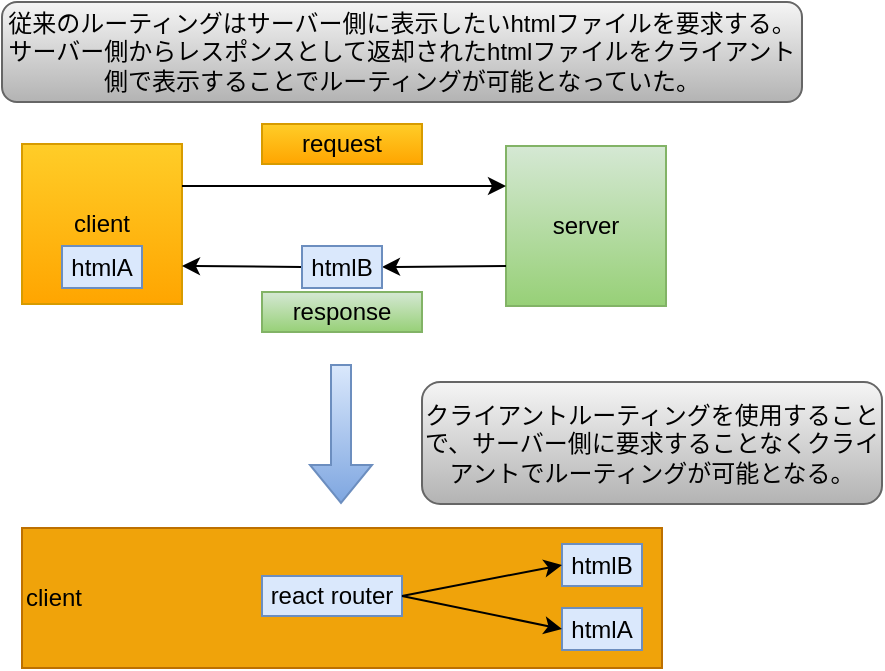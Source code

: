 <mxfile version="21.6.5" type="github">
  <diagram name="ページ1" id="evtcaWBP8OYFKTlTAZbP">
    <mxGraphModel dx="989" dy="543" grid="1" gridSize="10" guides="1" tooltips="1" connect="1" arrows="1" fold="1" page="1" pageScale="1" pageWidth="827" pageHeight="1169" math="0" shadow="0">
      <root>
        <mxCell id="0" />
        <mxCell id="1" parent="0" />
        <mxCell id="PUkK0NK9VKDo0lAi8TPs-7" value="client" style="rounded=0;whiteSpace=wrap;html=1;fillColor=#f0a30a;strokeColor=#BD7000;fontColor=#000000;align=left;" vertex="1" parent="1">
          <mxGeometry x="80" y="273" width="320" height="70" as="geometry" />
        </mxCell>
        <mxCell id="B7eDutE1PbLxvP0TGH9O-1" value="client" style="whiteSpace=wrap;html=1;aspect=fixed;fillColor=#ffcd28;gradientColor=#ffa500;strokeColor=#d79b00;" parent="1" vertex="1">
          <mxGeometry x="80" y="81" width="80" height="80" as="geometry" />
        </mxCell>
        <mxCell id="B7eDutE1PbLxvP0TGH9O-2" value="server" style="whiteSpace=wrap;html=1;aspect=fixed;fillColor=#d5e8d4;gradientColor=#97d077;strokeColor=#82b366;" parent="1" vertex="1">
          <mxGeometry x="322" y="82" width="80" height="80" as="geometry" />
        </mxCell>
        <mxCell id="B7eDutE1PbLxvP0TGH9O-4" value="" style="endArrow=classic;html=1;rounded=0;exitX=1;exitY=0.25;exitDx=0;exitDy=0;entryX=0;entryY=0.25;entryDx=0;entryDy=0;" parent="1" edge="1" target="B7eDutE1PbLxvP0TGH9O-2">
          <mxGeometry width="50" height="50" relative="1" as="geometry">
            <mxPoint x="160" y="102" as="sourcePoint" />
            <mxPoint x="320" y="102" as="targetPoint" />
          </mxGeometry>
        </mxCell>
        <mxCell id="B7eDutE1PbLxvP0TGH9O-5" value="" style="endArrow=classic;html=1;rounded=0;entryX=1;entryY=0.75;entryDx=0;entryDy=0;exitX=0;exitY=0.5;exitDx=0;exitDy=0;" parent="1" edge="1" source="PUkK0NK9VKDo0lAi8TPs-3">
          <mxGeometry width="50" height="50" relative="1" as="geometry">
            <mxPoint x="210" y="142" as="sourcePoint" />
            <mxPoint x="160" y="142" as="targetPoint" />
          </mxGeometry>
        </mxCell>
        <mxCell id="B7eDutE1PbLxvP0TGH9O-8" value="request" style="rounded=0;whiteSpace=wrap;html=1;fillColor=#ffcd28;gradientColor=#ffa500;strokeColor=#d79b00;" parent="1" vertex="1">
          <mxGeometry x="200" y="71" width="80" height="20" as="geometry" />
        </mxCell>
        <mxCell id="B7eDutE1PbLxvP0TGH9O-9" value="response" style="rounded=0;whiteSpace=wrap;html=1;fillColor=#d5e8d4;gradientColor=#97d077;strokeColor=#82b366;" parent="1" vertex="1">
          <mxGeometry x="200" y="155" width="80" height="20" as="geometry" />
        </mxCell>
        <mxCell id="B7eDutE1PbLxvP0TGH9O-12" value="" style="shape=flexArrow;endArrow=classic;html=1;rounded=0;fillColor=#dae8fc;gradientColor=#7ea6e0;strokeColor=#6c8ebf;" parent="1" edge="1">
          <mxGeometry width="50" height="50" relative="1" as="geometry">
            <mxPoint x="239.5" y="191" as="sourcePoint" />
            <mxPoint x="239.5" y="261" as="targetPoint" />
          </mxGeometry>
        </mxCell>
        <mxCell id="B7eDutE1PbLxvP0TGH9O-17" value="クライアントルーティングを使用することで、サーバー側に要求することなくクライアントでルーティングが可能となる。" style="rounded=1;whiteSpace=wrap;html=1;fillColor=#f5f5f5;strokeColor=#666666;gradientColor=#b3b3b3;" parent="1" vertex="1">
          <mxGeometry x="280" y="200" width="230" height="61" as="geometry" />
        </mxCell>
        <mxCell id="B7eDutE1PbLxvP0TGH9O-18" value="従来のルーティングはサーバー側に表示したいhtmlファイルを要求する。サーバー側からレスポンスとして返却されたhtmlファイルをクライアント側で表示することでルーティングが可能となっていた。" style="rounded=1;whiteSpace=wrap;html=1;fillColor=#f5f5f5;strokeColor=#666666;gradientColor=#b3b3b3;" parent="1" vertex="1">
          <mxGeometry x="70" y="10" width="400" height="50" as="geometry" />
        </mxCell>
        <mxCell id="PUkK0NK9VKDo0lAi8TPs-1" value="htmlA" style="rounded=0;whiteSpace=wrap;html=1;fillColor=#dae8fc;strokeColor=#6c8ebf;" vertex="1" parent="1">
          <mxGeometry x="350" y="313" width="40" height="21" as="geometry" />
        </mxCell>
        <mxCell id="PUkK0NK9VKDo0lAi8TPs-4" value="" style="endArrow=classic;html=1;rounded=0;exitX=0;exitY=0.75;exitDx=0;exitDy=0;entryX=1;entryY=0.5;entryDx=0;entryDy=0;" edge="1" parent="1" source="B7eDutE1PbLxvP0TGH9O-2" target="PUkK0NK9VKDo0lAi8TPs-3">
          <mxGeometry width="50" height="50" relative="1" as="geometry">
            <mxPoint x="320" y="142" as="sourcePoint" />
            <mxPoint x="260" y="140" as="targetPoint" />
          </mxGeometry>
        </mxCell>
        <mxCell id="PUkK0NK9VKDo0lAi8TPs-2" value="htmlB" style="rounded=0;whiteSpace=wrap;html=1;fillColor=#dae8fc;strokeColor=#6c8ebf;" vertex="1" parent="1">
          <mxGeometry x="350" y="281" width="40" height="21" as="geometry" />
        </mxCell>
        <mxCell id="PUkK0NK9VKDo0lAi8TPs-3" value="htmlB" style="rounded=0;whiteSpace=wrap;html=1;fillColor=#dae8fc;strokeColor=#6c8ebf;" vertex="1" parent="1">
          <mxGeometry x="220" y="132" width="40" height="21" as="geometry" />
        </mxCell>
        <mxCell id="PUkK0NK9VKDo0lAi8TPs-6" value="htmlA" style="rounded=0;whiteSpace=wrap;html=1;fillColor=#dae8fc;strokeColor=#6c8ebf;" vertex="1" parent="1">
          <mxGeometry x="100" y="132" width="40" height="21" as="geometry" />
        </mxCell>
        <mxCell id="PUkK0NK9VKDo0lAi8TPs-9" value="react router" style="rounded=0;whiteSpace=wrap;html=1;fillColor=#dae8fc;strokeColor=#6c8ebf;" vertex="1" parent="1">
          <mxGeometry x="200" y="297" width="70" height="20" as="geometry" />
        </mxCell>
        <mxCell id="PUkK0NK9VKDo0lAi8TPs-12" value="" style="endArrow=classic;html=1;rounded=0;exitX=1;exitY=0.5;exitDx=0;exitDy=0;entryX=0;entryY=0.5;entryDx=0;entryDy=0;" edge="1" parent="1" source="PUkK0NK9VKDo0lAi8TPs-9" target="PUkK0NK9VKDo0lAi8TPs-2">
          <mxGeometry width="50" height="50" relative="1" as="geometry">
            <mxPoint x="320" y="260" as="sourcePoint" />
            <mxPoint x="390" y="180" as="targetPoint" />
          </mxGeometry>
        </mxCell>
        <mxCell id="PUkK0NK9VKDo0lAi8TPs-13" value="" style="endArrow=classic;html=1;rounded=0;entryX=0;entryY=0.5;entryDx=0;entryDy=0;exitX=1;exitY=0.5;exitDx=0;exitDy=0;" edge="1" parent="1" source="PUkK0NK9VKDo0lAi8TPs-9" target="PUkK0NK9VKDo0lAi8TPs-1">
          <mxGeometry width="50" height="50" relative="1" as="geometry">
            <mxPoint x="270" y="320" as="sourcePoint" />
            <mxPoint x="360" y="310" as="targetPoint" />
          </mxGeometry>
        </mxCell>
      </root>
    </mxGraphModel>
  </diagram>
</mxfile>
